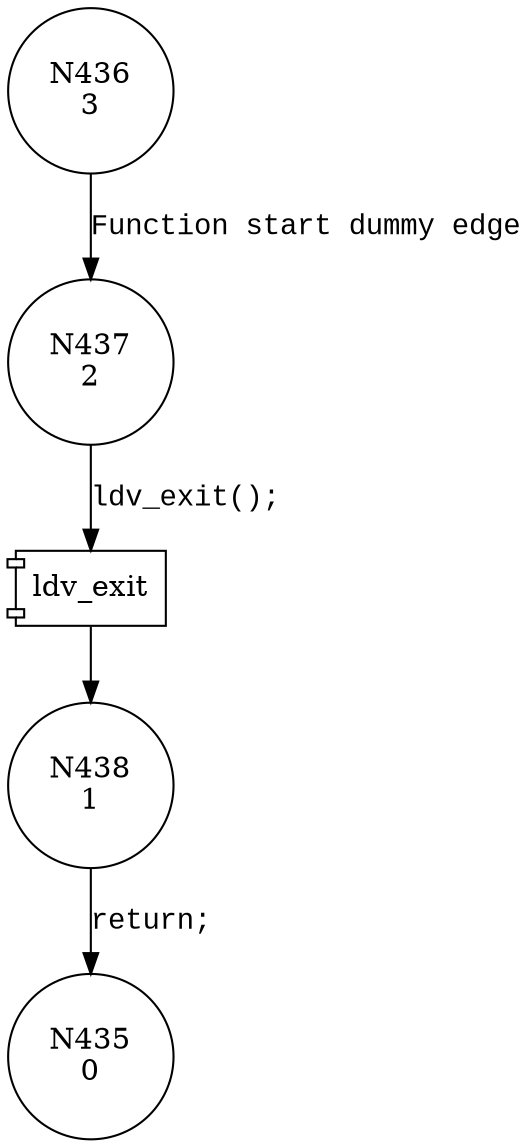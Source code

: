 digraph ldv_exit_2 {
436 [shape="circle" label="N436\n3"]
437 [shape="circle" label="N437\n2"]
438 [shape="circle" label="N438\n1"]
435 [shape="circle" label="N435\n0"]
436 -> 437 [label="Function start dummy edge" fontname="Courier New"]
100017 [shape="component" label="ldv_exit"]
437 -> 100017 [label="ldv_exit();" fontname="Courier New"]
100017 -> 438 [label="" fontname="Courier New"]
438 -> 435 [label="return;" fontname="Courier New"]
}